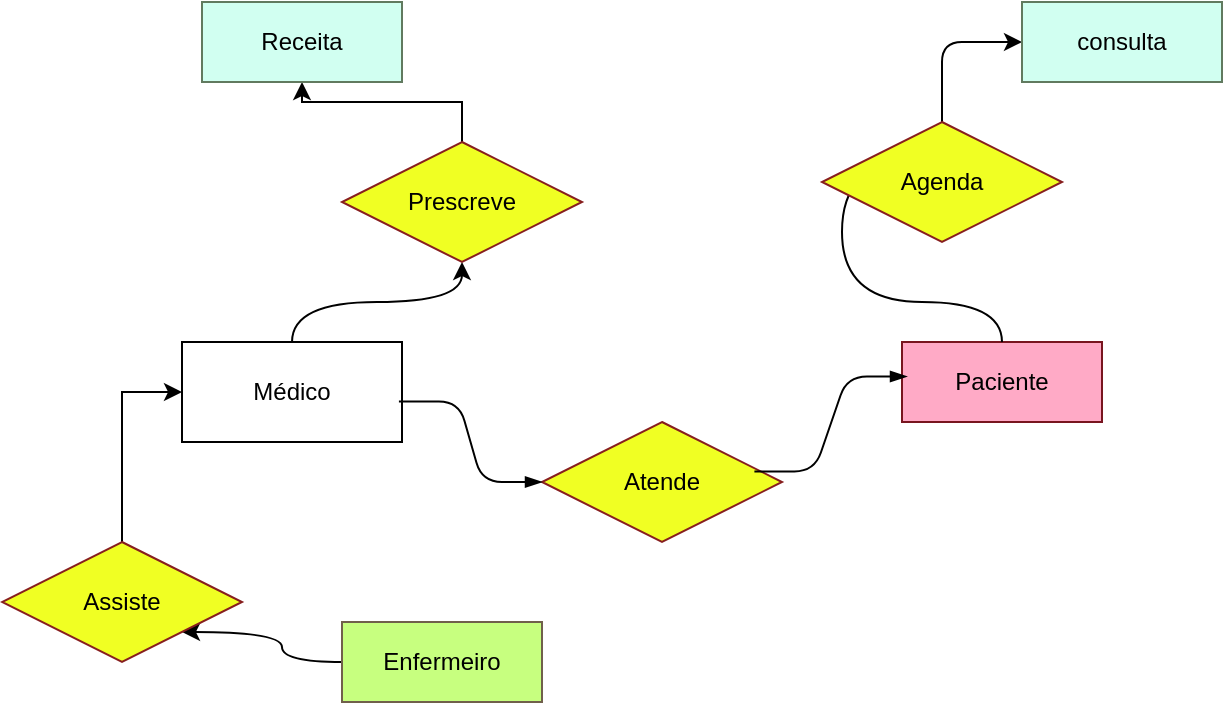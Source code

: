 <mxfile version="26.1.0">
  <diagram name="Página-1" id="MZLvHIG5NPyHwXk6_NMD">
    <mxGraphModel dx="1602" dy="417" grid="1" gridSize="10" guides="1" tooltips="1" connect="1" arrows="1" fold="1" page="1" pageScale="1" pageWidth="827" pageHeight="1169" background="#FFFFFF" math="0" shadow="0">
      <root>
        <mxCell id="0" />
        <mxCell id="1" parent="0" />
        <mxCell id="t0hFjzPdQ7pPO2Y8R2oc-5" value="Atende" style="shape=rhombus;perimeter=rhombusPerimeter;whiteSpace=wrap;html=1;align=center;fillColor=#F0FF23;strokeColor=#871E1E;" vertex="1" parent="1">
          <mxGeometry x="30" y="260" width="120" height="60" as="geometry" />
        </mxCell>
        <mxCell id="t0hFjzPdQ7pPO2Y8R2oc-9" value="Paciente" style="whiteSpace=wrap;html=1;align=center;gradientColor=none;fillColor=#FFAAC6;strokeColor=#78151F;" vertex="1" parent="1">
          <mxGeometry x="210" y="220" width="100" height="40" as="geometry" />
        </mxCell>
        <mxCell id="t0hFjzPdQ7pPO2Y8R2oc-20" style="edgeStyle=orthogonalEdgeStyle;rounded=0;orthogonalLoop=1;jettySize=auto;html=1;curved=1;" edge="1" parent="1" source="t0hFjzPdQ7pPO2Y8R2oc-11" target="t0hFjzPdQ7pPO2Y8R2oc-21">
          <mxGeometry relative="1" as="geometry">
            <mxPoint x="-95" y="160" as="targetPoint" />
          </mxGeometry>
        </mxCell>
        <mxCell id="t0hFjzPdQ7pPO2Y8R2oc-11" value="Médico" style="whiteSpace=wrap;html=1;align=center;" vertex="1" parent="1">
          <mxGeometry x="-150" y="220" width="110" height="50" as="geometry" />
        </mxCell>
        <mxCell id="t0hFjzPdQ7pPO2Y8R2oc-12" value="" style="edgeStyle=entityRelationEdgeStyle;fontSize=12;html=1;endArrow=blockThin;endFill=1;startArrow=none;rounded=1;startFill=0;entryX=0.025;entryY=0.432;entryDx=0;entryDy=0;entryPerimeter=0;curved=0;exitX=0.885;exitY=0.412;exitDx=0;exitDy=0;exitPerimeter=0;strokeWidth=1;" edge="1" parent="1" source="t0hFjzPdQ7pPO2Y8R2oc-5" target="t0hFjzPdQ7pPO2Y8R2oc-9">
          <mxGeometry width="60" height="60" relative="1" as="geometry">
            <mxPoint x="140" y="290" as="sourcePoint" />
            <mxPoint x="238.1" y="237.28" as="targetPoint" />
            <Array as="points">
              <mxPoint x="110" y="190" />
            </Array>
          </mxGeometry>
        </mxCell>
        <mxCell id="t0hFjzPdQ7pPO2Y8R2oc-14" value="" style="edgeStyle=entityRelationEdgeStyle;fontSize=12;html=1;endArrow=blockThin;endFill=1;startArrow=none;rounded=1;startFill=0;exitX=0.986;exitY=0.595;exitDx=0;exitDy=0;exitPerimeter=0;curved=0;" edge="1" parent="1" source="t0hFjzPdQ7pPO2Y8R2oc-11" target="t0hFjzPdQ7pPO2Y8R2oc-5">
          <mxGeometry width="60" height="60" relative="1" as="geometry">
            <mxPoint x="-10" y="250" as="sourcePoint" />
            <mxPoint x="-10" y="290" as="targetPoint" />
            <Array as="points">
              <mxPoint y="260" />
              <mxPoint x="50" y="220" />
              <mxPoint y="280" />
              <mxPoint x="-10" y="280" />
              <mxPoint x="20" y="250" />
              <mxPoint x="70" y="250" />
              <mxPoint x="100" y="160" />
              <mxPoint x="20" y="260" />
            </Array>
          </mxGeometry>
        </mxCell>
        <mxCell id="t0hFjzPdQ7pPO2Y8R2oc-16" value="" style="edgeStyle=orthogonalEdgeStyle;fontSize=12;html=1;endArrow=blockThin;endFill=1;startArrow=none;rounded=1;startFill=0;exitX=0.5;exitY=0;exitDx=0;exitDy=0;curved=1;entryX=0.091;entryY=0.473;entryDx=0;entryDy=0;entryPerimeter=0;" edge="1" parent="1" source="t0hFjzPdQ7pPO2Y8R2oc-9" target="t0hFjzPdQ7pPO2Y8R2oc-17">
          <mxGeometry width="60" height="60" relative="1" as="geometry">
            <mxPoint x="290" y="200" as="sourcePoint" />
            <mxPoint x="240" y="130" as="targetPoint" />
            <Array as="points">
              <mxPoint x="260" y="200" />
              <mxPoint x="180" y="200" />
              <mxPoint x="180" y="130" />
              <mxPoint x="251" y="130" />
            </Array>
          </mxGeometry>
        </mxCell>
        <mxCell id="t0hFjzPdQ7pPO2Y8R2oc-19" style="edgeStyle=orthogonalEdgeStyle;rounded=1;orthogonalLoop=1;jettySize=auto;html=1;exitX=0.5;exitY=0;exitDx=0;exitDy=0;entryX=0;entryY=0.5;entryDx=0;entryDy=0;curved=0;" edge="1" parent="1" source="t0hFjzPdQ7pPO2Y8R2oc-17" target="t0hFjzPdQ7pPO2Y8R2oc-18">
          <mxGeometry relative="1" as="geometry" />
        </mxCell>
        <mxCell id="t0hFjzPdQ7pPO2Y8R2oc-17" value="Agenda" style="shape=rhombus;perimeter=rhombusPerimeter;whiteSpace=wrap;html=1;align=center;fillColor=#F0FF23;strokeColor=#871E1E;" vertex="1" parent="1">
          <mxGeometry x="170" y="110" width="120" height="60" as="geometry" />
        </mxCell>
        <mxCell id="t0hFjzPdQ7pPO2Y8R2oc-18" value="consulta" style="whiteSpace=wrap;html=1;align=center;gradientColor=none;fillColor=#D1FFF1;strokeColor=#617A5F;" vertex="1" parent="1">
          <mxGeometry x="270" y="50" width="100" height="40" as="geometry" />
        </mxCell>
        <mxCell id="t0hFjzPdQ7pPO2Y8R2oc-23" style="edgeStyle=orthogonalEdgeStyle;rounded=0;orthogonalLoop=1;jettySize=auto;html=1;entryX=0.5;entryY=1;entryDx=0;entryDy=0;" edge="1" parent="1" source="t0hFjzPdQ7pPO2Y8R2oc-21" target="t0hFjzPdQ7pPO2Y8R2oc-24">
          <mxGeometry relative="1" as="geometry">
            <mxPoint x="-10" y="80" as="targetPoint" />
          </mxGeometry>
        </mxCell>
        <mxCell id="t0hFjzPdQ7pPO2Y8R2oc-21" value="Prescreve" style="shape=rhombus;perimeter=rhombusPerimeter;whiteSpace=wrap;html=1;align=center;fillColor=#F0FF23;strokeColor=#871E1E;" vertex="1" parent="1">
          <mxGeometry x="-70" y="120" width="120" height="60" as="geometry" />
        </mxCell>
        <mxCell id="t0hFjzPdQ7pPO2Y8R2oc-24" value="Receita" style="whiteSpace=wrap;html=1;align=center;gradientColor=none;fillColor=#D1FFF1;strokeColor=#617A5F;" vertex="1" parent="1">
          <mxGeometry x="-140" y="50" width="100" height="40" as="geometry" />
        </mxCell>
        <mxCell id="t0hFjzPdQ7pPO2Y8R2oc-26" style="edgeStyle=orthogonalEdgeStyle;rounded=1;orthogonalLoop=1;jettySize=auto;html=1;entryX=1;entryY=1;entryDx=0;entryDy=0;curved=1;" edge="1" parent="1" source="t0hFjzPdQ7pPO2Y8R2oc-25" target="t0hFjzPdQ7pPO2Y8R2oc-27">
          <mxGeometry relative="1" as="geometry">
            <mxPoint x="-110" y="380" as="targetPoint" />
            <Array as="points">
              <mxPoint x="-100" y="380" />
              <mxPoint x="-100" y="365" />
            </Array>
          </mxGeometry>
        </mxCell>
        <mxCell id="t0hFjzPdQ7pPO2Y8R2oc-25" value="Enfermeiro" style="whiteSpace=wrap;html=1;align=center;gradientColor=none;fillColor=#C7FF7F;strokeColor=#70604B;" vertex="1" parent="1">
          <mxGeometry x="-70" y="360" width="100" height="40" as="geometry" />
        </mxCell>
        <mxCell id="t0hFjzPdQ7pPO2Y8R2oc-28" style="edgeStyle=orthogonalEdgeStyle;rounded=0;orthogonalLoop=1;jettySize=auto;html=1;entryX=0;entryY=0.5;entryDx=0;entryDy=0;" edge="1" parent="1" source="t0hFjzPdQ7pPO2Y8R2oc-27" target="t0hFjzPdQ7pPO2Y8R2oc-11">
          <mxGeometry relative="1" as="geometry" />
        </mxCell>
        <mxCell id="t0hFjzPdQ7pPO2Y8R2oc-27" value="Assiste" style="shape=rhombus;perimeter=rhombusPerimeter;whiteSpace=wrap;html=1;align=center;fillColor=#F0FF23;strokeColor=#871E1E;" vertex="1" parent="1">
          <mxGeometry x="-240" y="320" width="120" height="60" as="geometry" />
        </mxCell>
      </root>
    </mxGraphModel>
  </diagram>
</mxfile>
